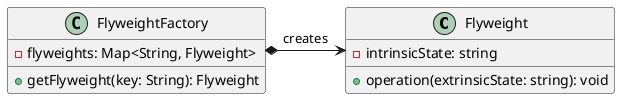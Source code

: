 @startuml flyweight

class Flyweight {
  - intrinsicState: string
  + operation(extrinsicState: string): void
}

class FlyweightFactory {
  - flyweights: Map<String, Flyweight>
  + getFlyweight(key: String): Flyweight
}

FlyweightFactory *-right-> Flyweight: creates
@enduml